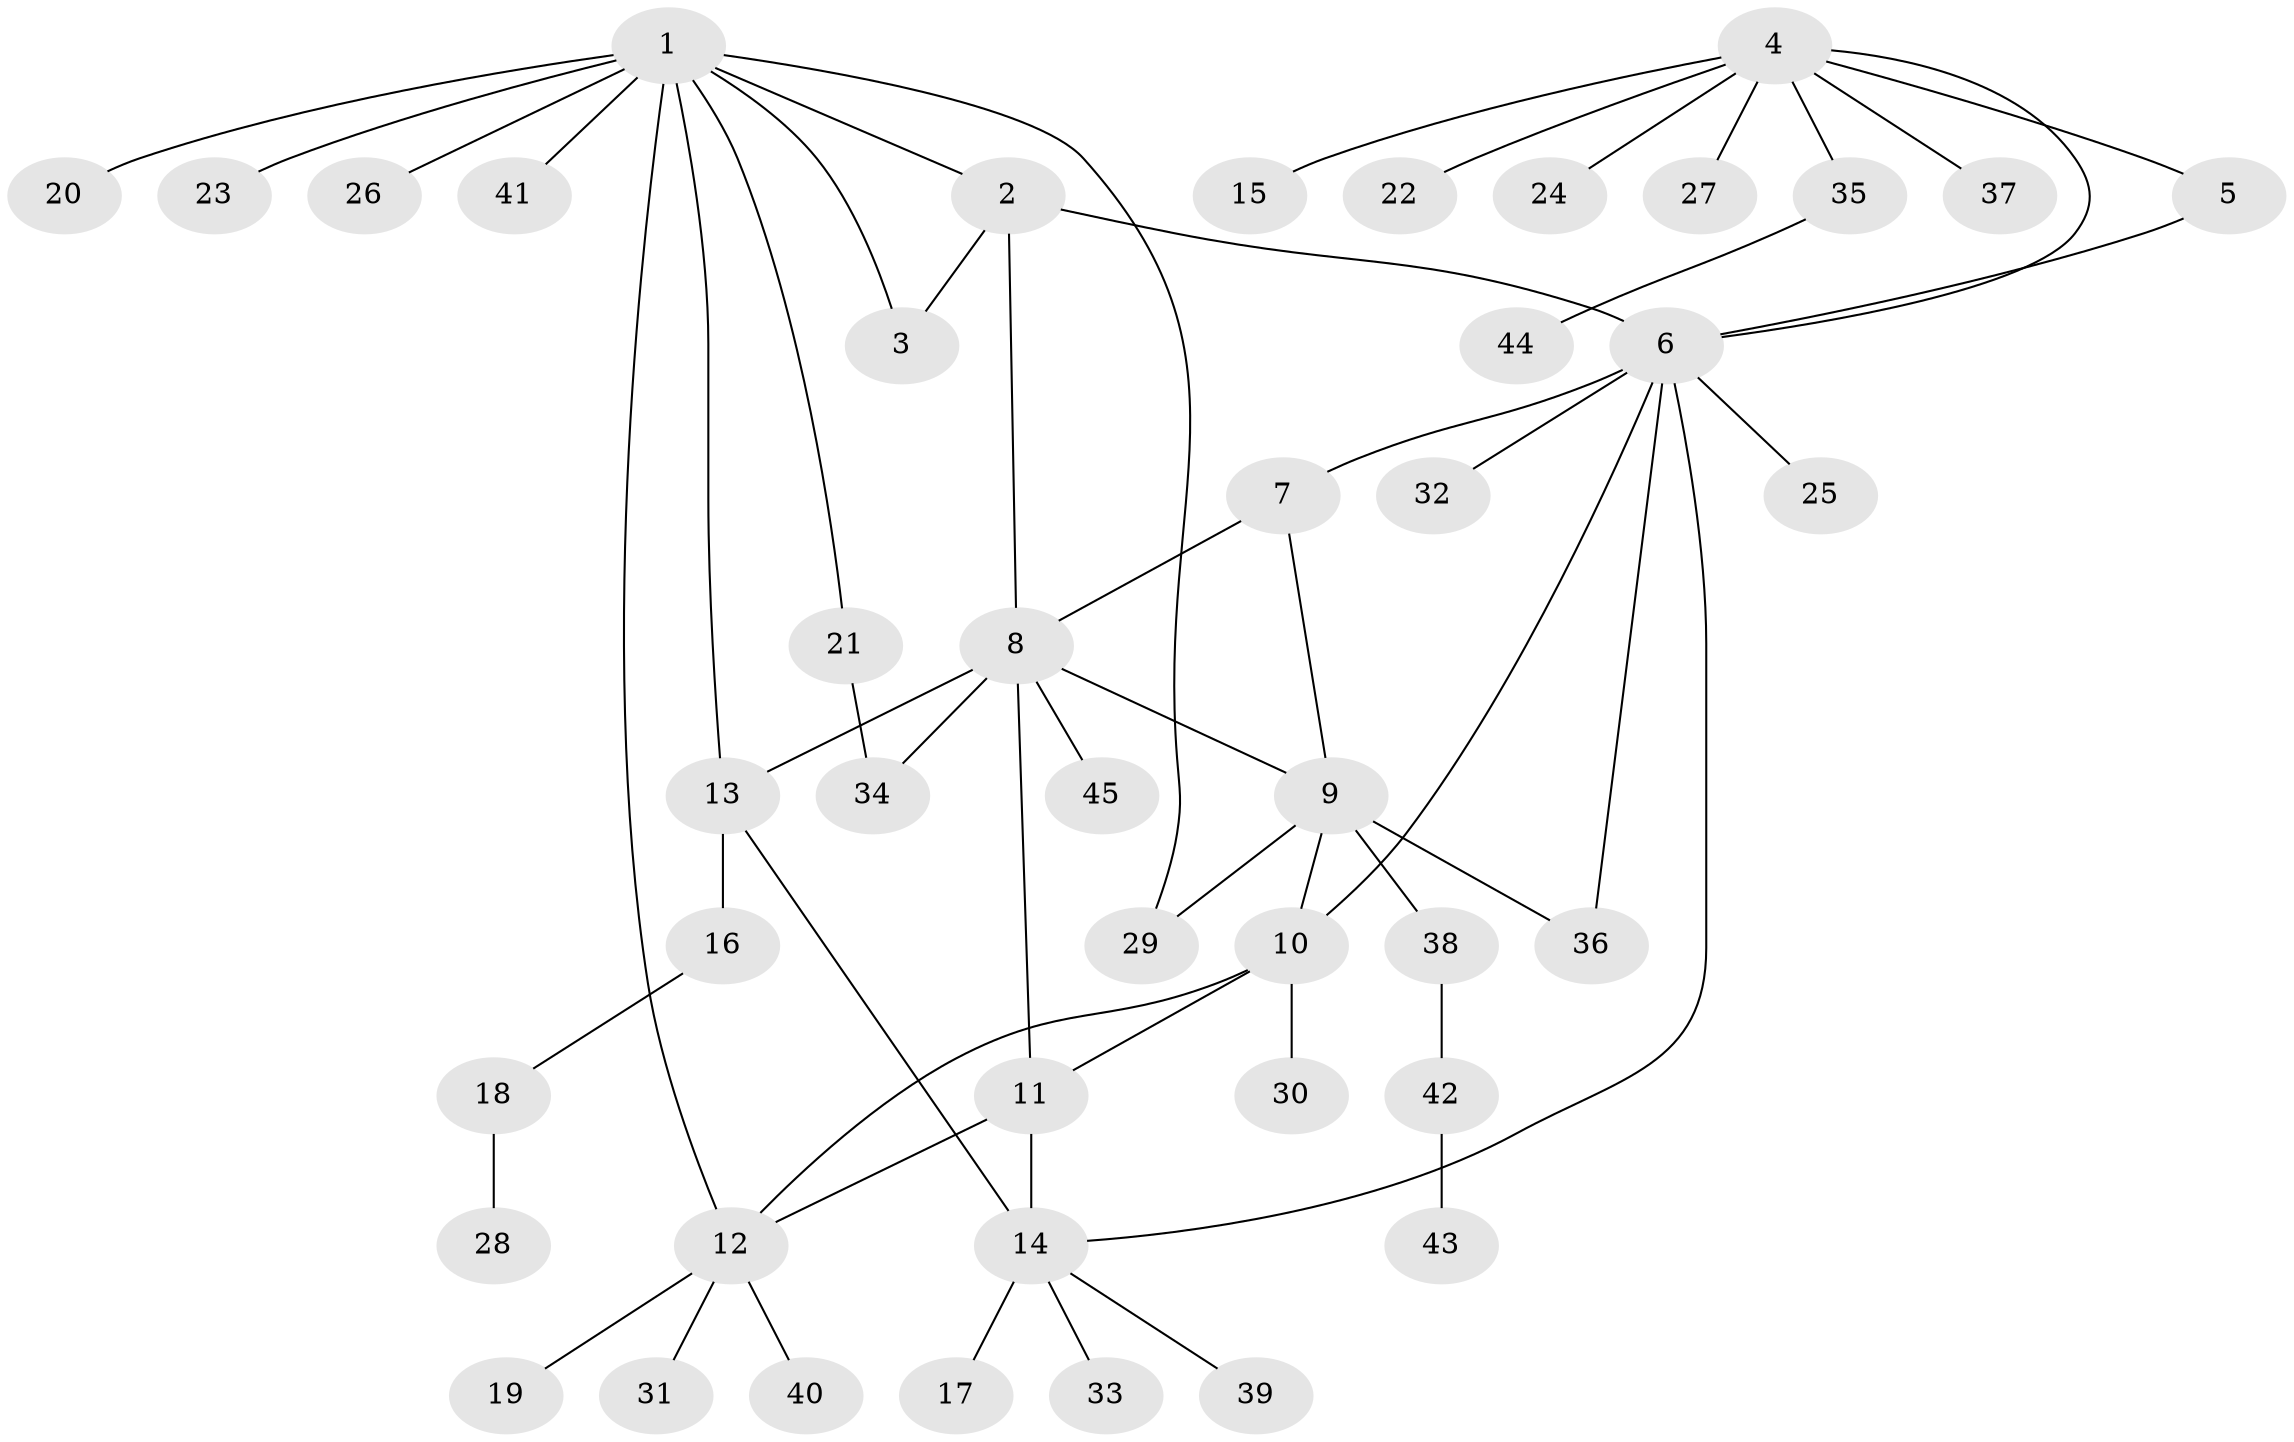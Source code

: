 // original degree distribution, {11: 0.015873015873015872, 4: 0.031746031746031744, 3: 0.07936507936507936, 9: 0.015873015873015872, 2: 0.23809523809523808, 10: 0.015873015873015872, 8: 0.031746031746031744, 7: 0.015873015873015872, 5: 0.031746031746031744, 6: 0.015873015873015872, 1: 0.5079365079365079}
// Generated by graph-tools (version 1.1) at 2025/52/03/04/25 22:52:37]
// undirected, 45 vertices, 58 edges
graph export_dot {
  node [color=gray90,style=filled];
  1;
  2;
  3;
  4;
  5;
  6;
  7;
  8;
  9;
  10;
  11;
  12;
  13;
  14;
  15;
  16;
  17;
  18;
  19;
  20;
  21;
  22;
  23;
  24;
  25;
  26;
  27;
  28;
  29;
  30;
  31;
  32;
  33;
  34;
  35;
  36;
  37;
  38;
  39;
  40;
  41;
  42;
  43;
  44;
  45;
  1 -- 2 [weight=1.0];
  1 -- 3 [weight=1.0];
  1 -- 12 [weight=1.0];
  1 -- 13 [weight=1.0];
  1 -- 20 [weight=1.0];
  1 -- 21 [weight=1.0];
  1 -- 23 [weight=1.0];
  1 -- 26 [weight=1.0];
  1 -- 29 [weight=1.0];
  1 -- 41 [weight=1.0];
  2 -- 3 [weight=1.0];
  2 -- 6 [weight=1.0];
  2 -- 8 [weight=1.0];
  4 -- 5 [weight=1.0];
  4 -- 6 [weight=1.0];
  4 -- 15 [weight=1.0];
  4 -- 22 [weight=1.0];
  4 -- 24 [weight=1.0];
  4 -- 27 [weight=1.0];
  4 -- 35 [weight=1.0];
  4 -- 37 [weight=1.0];
  5 -- 6 [weight=1.0];
  6 -- 7 [weight=1.0];
  6 -- 10 [weight=1.0];
  6 -- 14 [weight=1.0];
  6 -- 25 [weight=1.0];
  6 -- 32 [weight=1.0];
  6 -- 36 [weight=1.0];
  7 -- 8 [weight=1.0];
  7 -- 9 [weight=1.0];
  8 -- 9 [weight=1.0];
  8 -- 11 [weight=1.0];
  8 -- 13 [weight=1.0];
  8 -- 34 [weight=1.0];
  8 -- 45 [weight=1.0];
  9 -- 10 [weight=1.0];
  9 -- 29 [weight=1.0];
  9 -- 36 [weight=1.0];
  9 -- 38 [weight=1.0];
  10 -- 11 [weight=1.0];
  10 -- 12 [weight=1.0];
  10 -- 30 [weight=1.0];
  11 -- 12 [weight=1.0];
  11 -- 14 [weight=1.0];
  12 -- 19 [weight=1.0];
  12 -- 31 [weight=1.0];
  12 -- 40 [weight=1.0];
  13 -- 14 [weight=2.0];
  13 -- 16 [weight=1.0];
  14 -- 17 [weight=1.0];
  14 -- 33 [weight=1.0];
  14 -- 39 [weight=1.0];
  16 -- 18 [weight=1.0];
  18 -- 28 [weight=1.0];
  21 -- 34 [weight=1.0];
  35 -- 44 [weight=1.0];
  38 -- 42 [weight=1.0];
  42 -- 43 [weight=1.0];
}
